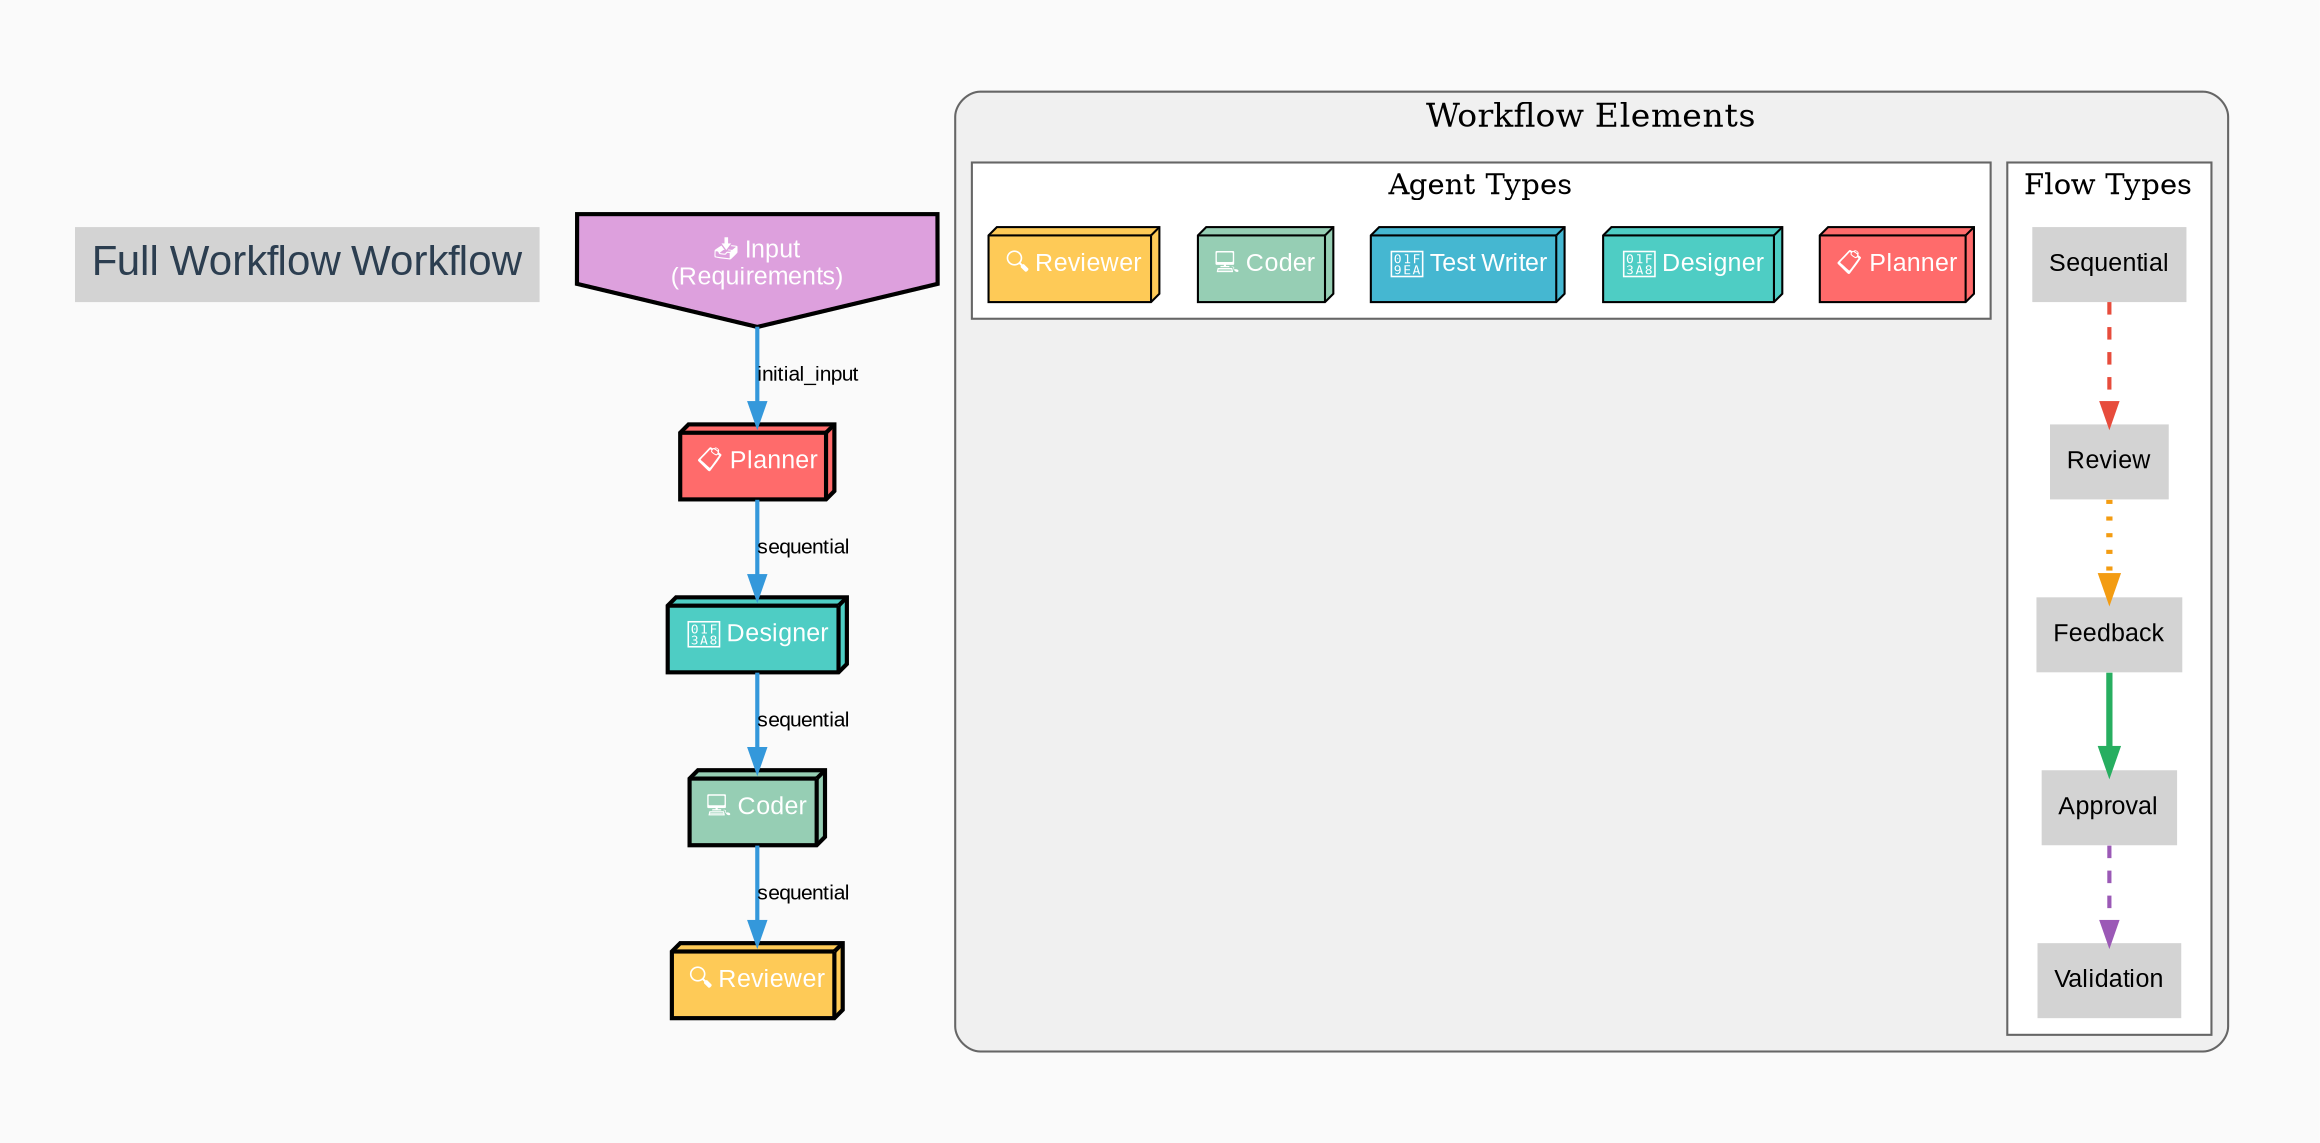 // Full Workflow Enhanced Visualization
digraph {
	bgcolor="#FAFAFA" pad=0.5 rankdir=TB size="16,24"
	node [fontname=Arial fontsize=12 style=filled]
	edge [fontname=Arial fontsize=10]
	title [label="Full Workflow Workflow" fontcolor="#2C3E50" fontsize=20 shape=plaintext]
	input [label="📥 Input\n(Requirements)" fillcolor="#DDA0DD" fontcolor=white penwidth=2 shape=invhouse]
	planner_agent [label="📋 Planner" fillcolor="#FF6B6B" fontcolor=white penwidth=2 shape=box3d]
	designer_agent [label="🎨 Designer" fillcolor="#4ECDC4" fontcolor=white penwidth=2 shape=box3d]
	coder_agent [label="💻 Coder" fillcolor="#96CEB4" fontcolor=white penwidth=2 shape=box3d]
	reviewer_agent [label="🔍 Reviewer" fillcolor="#FECA57" fontcolor=white penwidth=2 shape=box3d]
	input -> planner_agent [label=initial_input arrowsize=1 color="#3498DB" penwidth=2 style=solid]
	planner_agent -> designer_agent [label=sequential arrowsize=1 color="#3498DB" penwidth=2 style=solid]
	designer_agent -> coder_agent [label=sequential arrowsize=1 color="#3498DB" penwidth=2 style=solid]
	coder_agent -> reviewer_agent [label=sequential arrowsize=1 color="#3498DB" penwidth=2 style=solid]
	subgraph cluster_legend {
		color="#666666" fillcolor="#F0F0F0" fontsize=16 label="Workflow Elements" style="filled,rounded"
		subgraph cluster_flows {
			fillcolor=white fontsize=14 label="Flow Types" style=filled
			legend_sequential [label=Sequential shape=plaintext]
			legend_review [label=Review shape=plaintext]
			legend_sequential -> legend_review [color="#E74C3C" penwidth=2 style=dashed]
			legend_feedback [label=Feedback shape=plaintext]
			legend_review -> legend_feedback [color="#F39C12" penwidth=3 style=dotted]
			legend_approval [label=Approval shape=plaintext]
			legend_feedback -> legend_approval [color="#27AE60" penwidth=3 style=bold]
			legend_validation [label=Validation shape=plaintext]
			legend_approval -> legend_validation [color="#9B59B6" penwidth=2 style=dashed]
		}
		subgraph cluster_agents_legend {
			fillcolor=white fontsize=14 label="Agent Types" style=filled
			legend_planner_agent [label="📋 Planner" fillcolor="#FF6B6B" fontcolor=white shape=box3d]
			legend_designer_agent [label="🎨 Designer" fillcolor="#4ECDC4" fontcolor=white shape=box3d]
			legend_test_writer_agent [label="🧪 Test Writer" fillcolor="#45B7D1" fontcolor=white shape=box3d]
			legend_coder_agent [label="💻 Coder" fillcolor="#96CEB4" fontcolor=white shape=box3d]
			legend_reviewer_agent [label="🔍 Reviewer" fillcolor="#FECA57" fontcolor=white shape=box3d]
		}
	}
}
